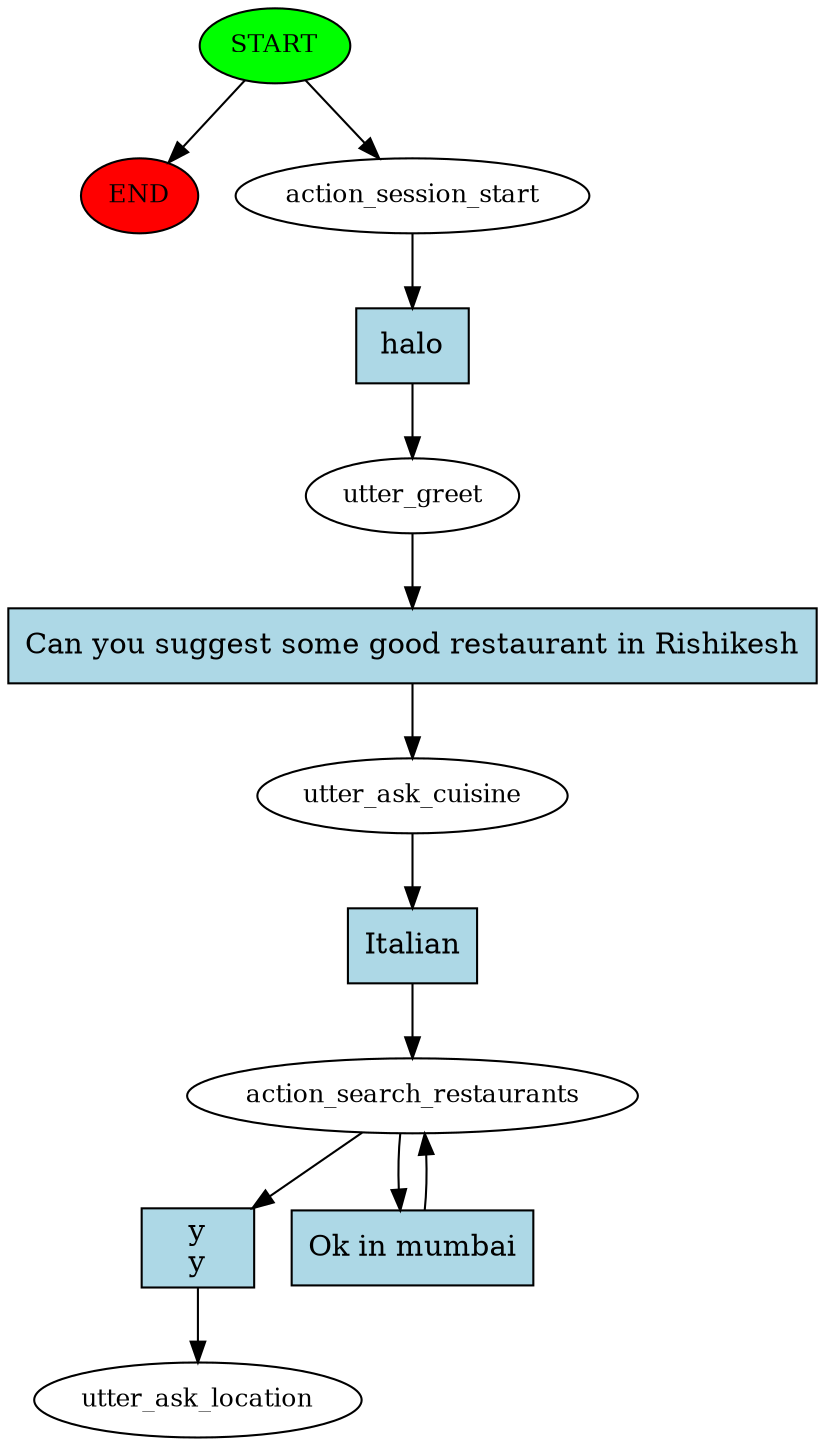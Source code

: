 digraph  {
0 [class="start active", fillcolor=green, fontsize=12, label=START, style=filled];
"-1" [class=end, fillcolor=red, fontsize=12, label=END, style=filled];
1 [class=active, fontsize=12, label=action_session_start];
2 [class=active, fontsize=12, label=utter_greet];
3 [class=active, fontsize=12, label=utter_ask_cuisine];
4 [class=active, fontsize=12, label=action_search_restaurants];
6 [class="dashed active", fontsize=12, label=utter_ask_location];
7 [class="intent active", fillcolor=lightblue, label=halo, shape=rect, style=filled];
8 [class="intent active", fillcolor=lightblue, label="Can you suggest some good restaurant in Rishikesh", shape=rect, style=filled];
9 [class="intent active", fillcolor=lightblue, label=Italian, shape=rect, style=filled];
10 [class="intent active", fillcolor=lightblue, label="y\ny", shape=rect, style=filled];
11 [class="intent active", fillcolor=lightblue, label="Ok in mumbai", shape=rect, style=filled];
0 -> "-1"  [class="", key=NONE, label=""];
0 -> 1  [class=active, key=NONE, label=""];
1 -> 7  [class=active, key=0];
2 -> 8  [class=active, key=0];
3 -> 9  [class=active, key=0];
4 -> 10  [class=active, key=0];
4 -> 11  [class=active, key=0];
7 -> 2  [class=active, key=0];
8 -> 3  [class=active, key=0];
9 -> 4  [class=active, key=0];
10 -> 6  [class=active, key=0];
11 -> 4  [class=active, key=0];
}

